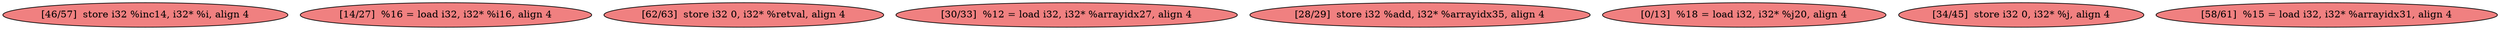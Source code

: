 
digraph G {


node71 [fillcolor=lightcoral,label="[46/57]  store i32 %inc14, i32* %i, align 4",shape=ellipse,style=filled ]
node65 [fillcolor=lightcoral,label="[14/27]  %16 = load i32, i32* %i16, align 4",shape=ellipse,style=filled ]
node69 [fillcolor=lightcoral,label="[62/63]  store i32 0, i32* %retval, align 4",shape=ellipse,style=filled ]
node64 [fillcolor=lightcoral,label="[30/33]  %12 = load i32, i32* %arrayidx27, align 4",shape=ellipse,style=filled ]
node68 [fillcolor=lightcoral,label="[28/29]  store i32 %add, i32* %arrayidx35, align 4",shape=ellipse,style=filled ]
node66 [fillcolor=lightcoral,label="[0/13]  %18 = load i32, i32* %j20, align 4",shape=ellipse,style=filled ]
node70 [fillcolor=lightcoral,label="[34/45]  store i32 0, i32* %j, align 4",shape=ellipse,style=filled ]
node67 [fillcolor=lightcoral,label="[58/61]  %15 = load i32, i32* %arrayidx31, align 4",shape=ellipse,style=filled ]



}
